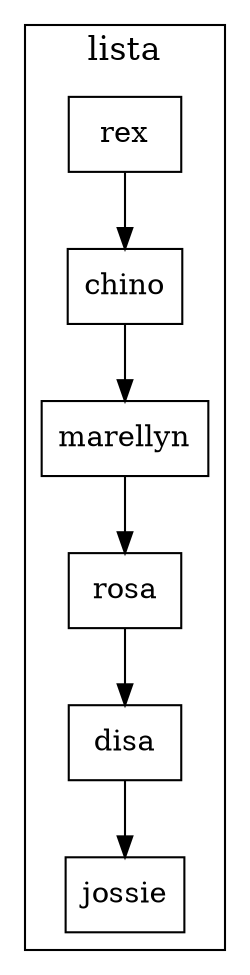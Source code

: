 digraph Lista{
	 node[shape=record];
	 subgraph clusterList {
	 label= "lista";
	 fontsize = 16;
	rex->chino
	chino->marellyn
	marellyn->rosa
	rosa->disa
	disa->jossie
	 } 
}